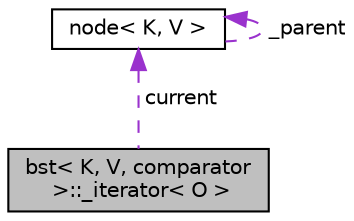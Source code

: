 digraph "bst&lt; K, V, comparator &gt;::_iterator&lt; O &gt;"
{
 // LATEX_PDF_SIZE
  edge [fontname="Helvetica",fontsize="10",labelfontname="Helvetica",labelfontsize="10"];
  node [fontname="Helvetica",fontsize="10",shape=record];
  Node1 [label="bst\< K, V, comparator\l \>::_iterator\< O \>",height=0.2,width=0.4,color="black", fillcolor="grey75", style="filled", fontcolor="black",tooltip=" "];
  Node2 -> Node1 [dir="back",color="darkorchid3",fontsize="10",style="dashed",label=" current" ,fontname="Helvetica"];
  Node2 [label="node\< K, V \>",height=0.2,width=0.4,color="black", fillcolor="white", style="filled",URL="$structnode.html",tooltip=" "];
  Node2 -> Node2 [dir="back",color="darkorchid3",fontsize="10",style="dashed",label=" _parent" ,fontname="Helvetica"];
}
